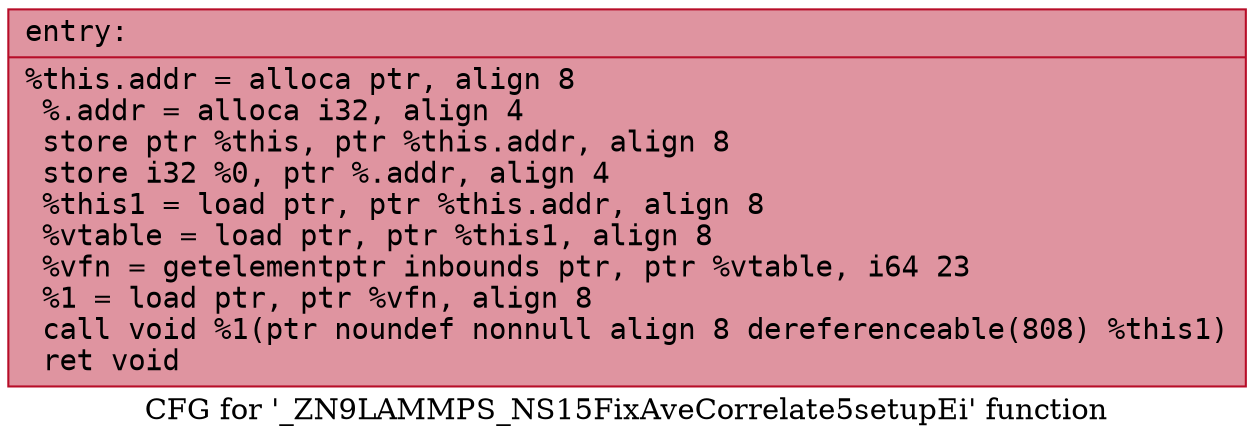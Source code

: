 digraph "CFG for '_ZN9LAMMPS_NS15FixAveCorrelate5setupEi' function" {
	label="CFG for '_ZN9LAMMPS_NS15FixAveCorrelate5setupEi' function";

	Node0x55703a9d9a30 [shape=record,color="#b70d28ff", style=filled, fillcolor="#b70d2870" fontname="Courier",label="{entry:\l|  %this.addr = alloca ptr, align 8\l  %.addr = alloca i32, align 4\l  store ptr %this, ptr %this.addr, align 8\l  store i32 %0, ptr %.addr, align 4\l  %this1 = load ptr, ptr %this.addr, align 8\l  %vtable = load ptr, ptr %this1, align 8\l  %vfn = getelementptr inbounds ptr, ptr %vtable, i64 23\l  %1 = load ptr, ptr %vfn, align 8\l  call void %1(ptr noundef nonnull align 8 dereferenceable(808) %this1)\l  ret void\l}"];
}
